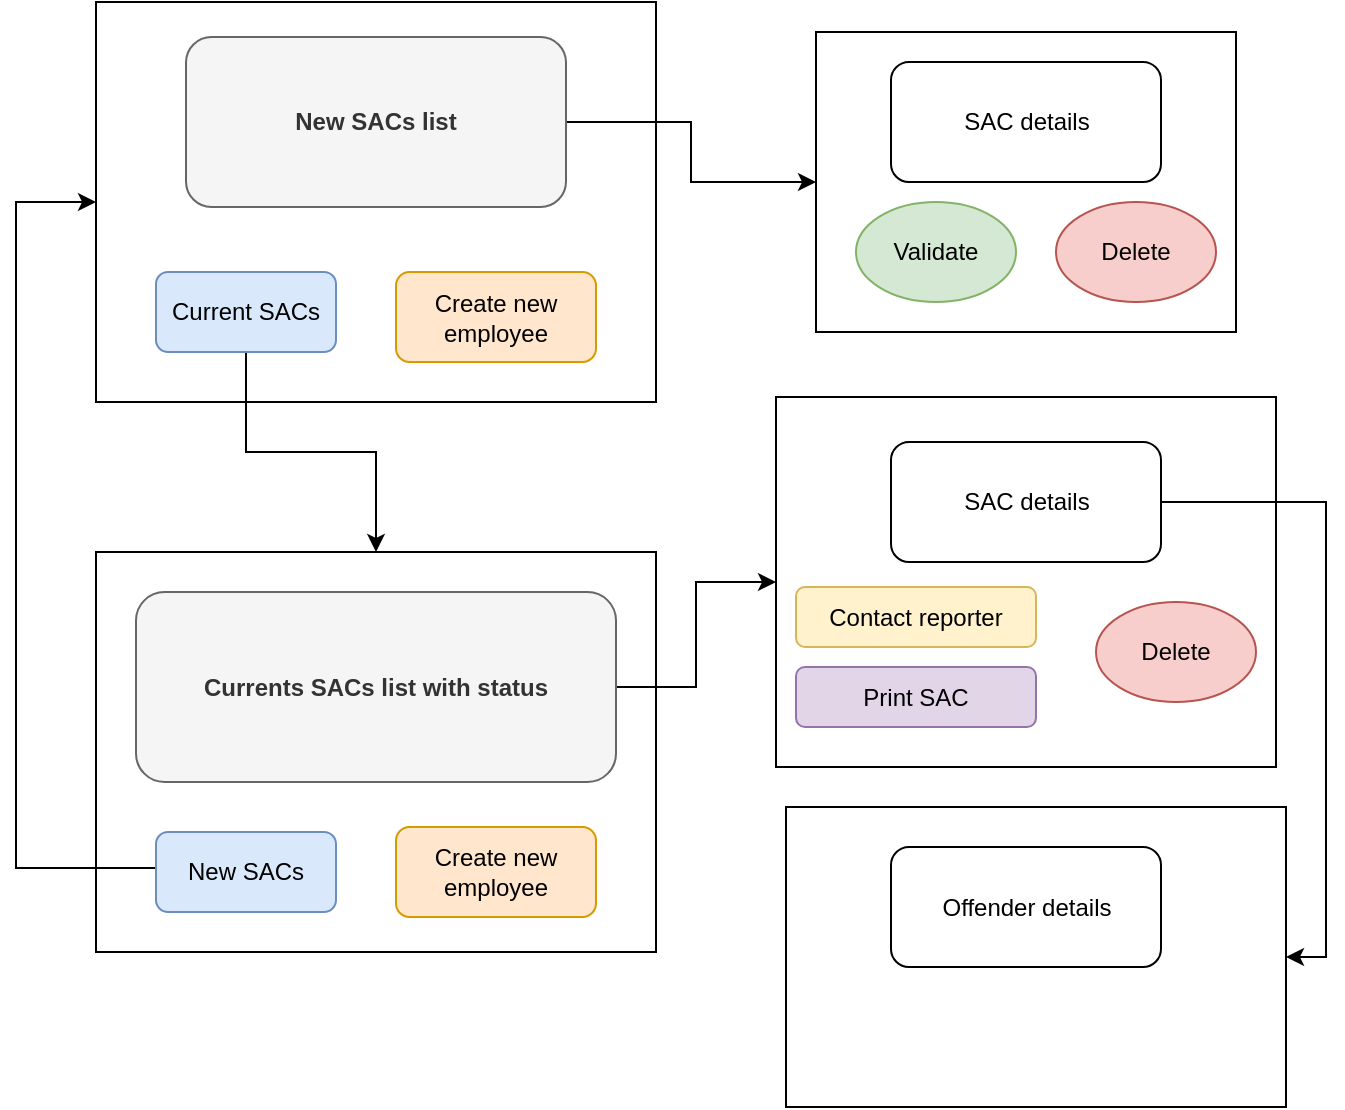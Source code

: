 <mxfile version="14.6.6" type="device"><diagram id="iUKMMT48zvrRrFM-iS3T" name="Page-1"><mxGraphModel dx="1102" dy="630" grid="1" gridSize="10" guides="1" tooltips="1" connect="1" arrows="1" fold="1" page="1" pageScale="1" pageWidth="1169" pageHeight="827" math="0" shadow="0"><root><mxCell id="0"/><mxCell id="1" parent="0"/><mxCell id="vmvwPqG7mGa0790QzLR--27" value="" style="rounded=0;whiteSpace=wrap;html=1;" vertex="1" parent="1"><mxGeometry x="200" y="205" width="280" height="200" as="geometry"/></mxCell><mxCell id="vmvwPqG7mGa0790QzLR--6" style="edgeStyle=orthogonalEdgeStyle;rounded=0;orthogonalLoop=1;jettySize=auto;html=1;exitX=1;exitY=0.5;exitDx=0;exitDy=0;entryX=0;entryY=0.5;entryDx=0;entryDy=0;" edge="1" parent="1" source="vmvwPqG7mGa0790QzLR--3" target="vmvwPqG7mGa0790QzLR--4"><mxGeometry relative="1" as="geometry"/></mxCell><mxCell id="vmvwPqG7mGa0790QzLR--3" value="&lt;b&gt;New SACs list&lt;/b&gt;" style="rounded=1;whiteSpace=wrap;html=1;fillColor=#f5f5f5;strokeColor=#666666;fontColor=#333333;" vertex="1" parent="1"><mxGeometry x="245" y="222.5" width="190" height="85" as="geometry"/></mxCell><mxCell id="vmvwPqG7mGa0790QzLR--4" value="" style="rounded=0;whiteSpace=wrap;html=1;align=left;" vertex="1" parent="1"><mxGeometry x="560" y="220" width="210" height="150" as="geometry"/></mxCell><mxCell id="vmvwPqG7mGa0790QzLR--5" value="SAC details" style="rounded=1;whiteSpace=wrap;html=1;" vertex="1" parent="1"><mxGeometry x="597.5" y="235" width="135" height="60" as="geometry"/></mxCell><mxCell id="vmvwPqG7mGa0790QzLR--7" value="Validate" style="ellipse;whiteSpace=wrap;html=1;fillColor=#d5e8d4;strokeColor=#82b366;" vertex="1" parent="1"><mxGeometry x="580" y="305" width="80" height="50" as="geometry"/></mxCell><mxCell id="vmvwPqG7mGa0790QzLR--8" value="Delete" style="ellipse;whiteSpace=wrap;html=1;fillColor=#f8cecc;strokeColor=#b85450;" vertex="1" parent="1"><mxGeometry x="680" y="305" width="80" height="50" as="geometry"/></mxCell><mxCell id="vmvwPqG7mGa0790QzLR--16" style="edgeStyle=orthogonalEdgeStyle;rounded=0;orthogonalLoop=1;jettySize=auto;html=1;entryX=0.5;entryY=0;entryDx=0;entryDy=0;" edge="1" parent="1" source="vmvwPqG7mGa0790QzLR--9" target="vmvwPqG7mGa0790QzLR--12"><mxGeometry relative="1" as="geometry"/></mxCell><mxCell id="vmvwPqG7mGa0790QzLR--9" value="Current SACs" style="rounded=1;whiteSpace=wrap;html=1;fillColor=#dae8fc;strokeColor=#6c8ebf;" vertex="1" parent="1"><mxGeometry x="230" y="340" width="90" height="40" as="geometry"/></mxCell><mxCell id="vmvwPqG7mGa0790QzLR--10" value="Create new employee" style="rounded=1;whiteSpace=wrap;html=1;fillColor=#ffe6cc;strokeColor=#d79b00;" vertex="1" parent="1"><mxGeometry x="350" y="340" width="100" height="45" as="geometry"/></mxCell><mxCell id="vmvwPqG7mGa0790QzLR--12" value="" style="rounded=0;whiteSpace=wrap;html=1;" vertex="1" parent="1"><mxGeometry x="200" y="480" width="280" height="200" as="geometry"/></mxCell><mxCell id="vmvwPqG7mGa0790QzLR--17" style="edgeStyle=orthogonalEdgeStyle;rounded=0;orthogonalLoop=1;jettySize=auto;html=1;exitX=1;exitY=0.5;exitDx=0;exitDy=0;entryX=0;entryY=0.5;entryDx=0;entryDy=0;" edge="1" parent="1" source="vmvwPqG7mGa0790QzLR--13" target="vmvwPqG7mGa0790QzLR--18"><mxGeometry relative="1" as="geometry"><mxPoint x="600" y="540" as="targetPoint"/></mxGeometry></mxCell><mxCell id="vmvwPqG7mGa0790QzLR--13" value="&lt;b&gt;Currents SACs list with status&lt;/b&gt;" style="rounded=1;whiteSpace=wrap;html=1;fillColor=#f5f5f5;strokeColor=#666666;fontColor=#333333;" vertex="1" parent="1"><mxGeometry x="220" y="500" width="240" height="95" as="geometry"/></mxCell><mxCell id="vmvwPqG7mGa0790QzLR--23" style="edgeStyle=orthogonalEdgeStyle;rounded=0;orthogonalLoop=1;jettySize=auto;html=1;exitX=0;exitY=0.5;exitDx=0;exitDy=0;entryX=0;entryY=0.5;entryDx=0;entryDy=0;" edge="1" parent="1" source="vmvwPqG7mGa0790QzLR--14" target="vmvwPqG7mGa0790QzLR--27"><mxGeometry relative="1" as="geometry"><mxPoint x="150" y="310" as="targetPoint"/><Array as="points"><mxPoint x="230" y="638"/><mxPoint x="160" y="638"/><mxPoint x="160" y="305"/></Array></mxGeometry></mxCell><mxCell id="vmvwPqG7mGa0790QzLR--14" value="New SACs" style="rounded=1;whiteSpace=wrap;html=1;fillColor=#dae8fc;strokeColor=#6c8ebf;" vertex="1" parent="1"><mxGeometry x="230" y="620" width="90" height="40" as="geometry"/></mxCell><mxCell id="vmvwPqG7mGa0790QzLR--15" value="Create new employee" style="rounded=1;whiteSpace=wrap;html=1;fillColor=#ffe6cc;strokeColor=#d79b00;" vertex="1" parent="1"><mxGeometry x="350" y="617.5" width="100" height="45" as="geometry"/></mxCell><mxCell id="vmvwPqG7mGa0790QzLR--18" value="" style="rounded=0;whiteSpace=wrap;html=1;align=left;" vertex="1" parent="1"><mxGeometry x="540" y="402.5" width="250" height="185" as="geometry"/></mxCell><mxCell id="vmvwPqG7mGa0790QzLR--30" style="edgeStyle=orthogonalEdgeStyle;rounded=0;orthogonalLoop=1;jettySize=auto;html=1;entryX=1;entryY=0.5;entryDx=0;entryDy=0;exitX=1;exitY=0.5;exitDx=0;exitDy=0;" edge="1" parent="1" source="vmvwPqG7mGa0790QzLR--19" target="vmvwPqG7mGa0790QzLR--26"><mxGeometry relative="1" as="geometry"/></mxCell><mxCell id="vmvwPqG7mGa0790QzLR--19" value="SAC details" style="rounded=1;whiteSpace=wrap;html=1;" vertex="1" parent="1"><mxGeometry x="597.5" y="425" width="135" height="60" as="geometry"/></mxCell><mxCell id="vmvwPqG7mGa0790QzLR--21" value="Delete" style="ellipse;whiteSpace=wrap;html=1;fillColor=#f8cecc;strokeColor=#b85450;" vertex="1" parent="1"><mxGeometry x="700" y="505" width="80" height="50" as="geometry"/></mxCell><mxCell id="vmvwPqG7mGa0790QzLR--22" value="Contact reporter" style="rounded=1;whiteSpace=wrap;html=1;fillColor=#fff2cc;strokeColor=#d6b656;" vertex="1" parent="1"><mxGeometry x="550" y="497.5" width="120" height="30" as="geometry"/></mxCell><mxCell id="vmvwPqG7mGa0790QzLR--26" value="" style="rounded=0;whiteSpace=wrap;html=1;" vertex="1" parent="1"><mxGeometry x="545" y="607.5" width="250" height="150" as="geometry"/></mxCell><mxCell id="vmvwPqG7mGa0790QzLR--28" value="Offender details" style="rounded=1;whiteSpace=wrap;html=1;" vertex="1" parent="1"><mxGeometry x="597.5" y="627.5" width="135" height="60" as="geometry"/></mxCell><mxCell id="vmvwPqG7mGa0790QzLR--29" value="Print SAC" style="rounded=1;whiteSpace=wrap;html=1;fillColor=#e1d5e7;strokeColor=#9673a6;" vertex="1" parent="1"><mxGeometry x="550" y="537.5" width="120" height="30" as="geometry"/></mxCell></root></mxGraphModel></diagram></mxfile>